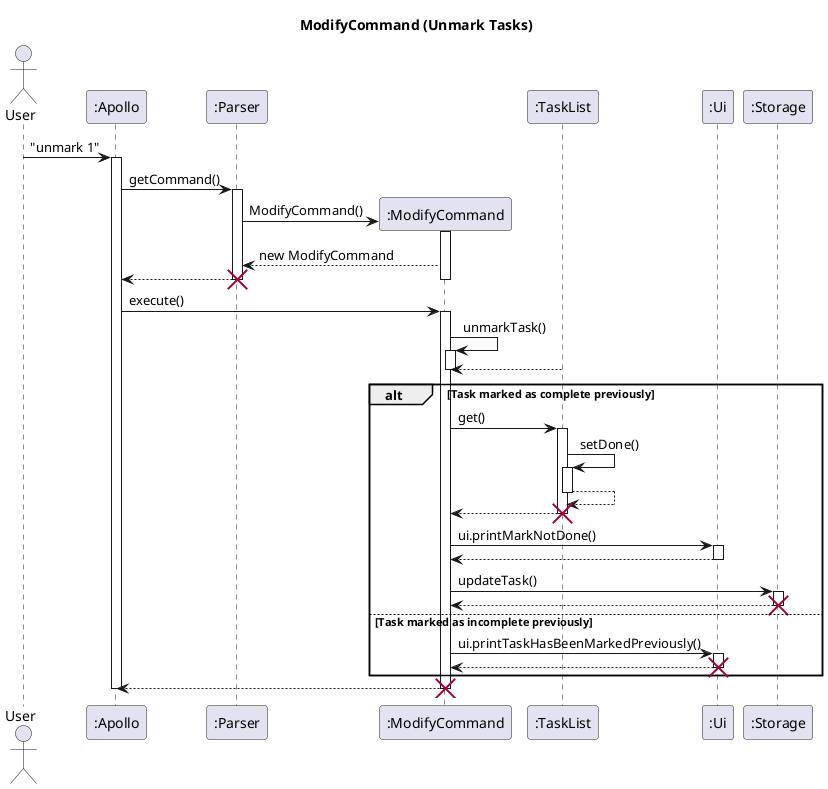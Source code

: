 @startuml
'https://plantuml.com/sequence-diagram

skinparam maxMessageSize 150
title ModifyCommand (Unmark Tasks)

actor User
participant ":Apollo" as Apollo
participant ":Parser" as Parser
participant ":ModifyCommand" as modify

participant ":TaskList" as TaskList
participant ":Ui" as Ui
participant ":Storage" as Storage

User -> Apollo : "unmark 1"
activate Apollo
Apollo -> Parser : getCommand()
activate Parser
Parser -> modify** : ModifyCommand()
activate modify
modify --> Parser: new ModifyCommand
Parser --> Apollo
deactivate modify
deactivate Parser
destroy Parser



Apollo -> modify : execute()

activate modify
modify -> modify++ : unmarkTask()
TaskList --> modify
modify --
alt Task marked as complete previously
modify -> TaskList++: get()
TaskList -> TaskList ++ :setDone()
return
modify <-- TaskList--
destroy TaskList
modify -> Ui : ui.printMarkNotDone()
activate Ui
Ui --> modify
deactivate Ui

modify -> Storage: updateTask()
activate Storage
Storage --> modify
destroy Storage



else Task marked as incomplete previously

modify -> Ui : ui.printTaskHasBeenMarkedPreviously()
activate Ui
Ui --> modify
deactivate Ui
destroy Ui
end
modify --> Apollo
destroy modify


deactivate Apollo

@enduml